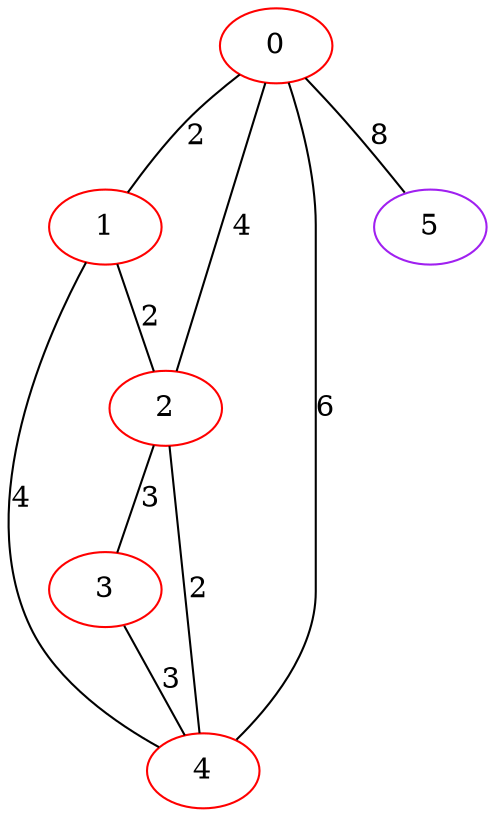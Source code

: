 graph "" {
0 [color=red, weight=1];
1 [color=red, weight=1];
2 [color=red, weight=1];
3 [color=red, weight=1];
4 [color=red, weight=1];
5 [color=purple, weight=4];
0 -- 1  [key=0, label=2];
0 -- 2  [key=0, label=4];
0 -- 4  [key=0, label=6];
0 -- 5  [key=0, label=8];
1 -- 2  [key=0, label=2];
1 -- 4  [key=0, label=4];
2 -- 3  [key=0, label=3];
2 -- 4  [key=0, label=2];
3 -- 4  [key=0, label=3];
}
